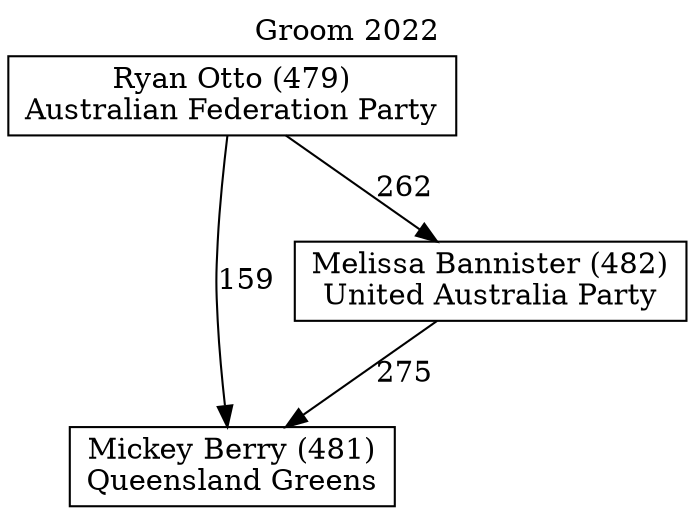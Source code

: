 // House preference flow
digraph "Mickey Berry (481)_Groom_2022" {
	graph [label="Groom 2022" labelloc=t mclimit=10]
	node [shape=box]
	"Mickey Berry (481)" [label="Mickey Berry (481)
Queensland Greens"]
	"Ryan Otto (479)" [label="Ryan Otto (479)
Australian Federation Party"]
	"Melissa Bannister (482)" [label="Melissa Bannister (482)
United Australia Party"]
	"Ryan Otto (479)" -> "Melissa Bannister (482)" [label=262]
	"Melissa Bannister (482)" -> "Mickey Berry (481)" [label=275]
	"Ryan Otto (479)" -> "Mickey Berry (481)" [label=159]
}
